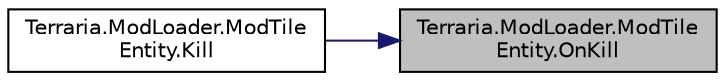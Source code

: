 digraph "Terraria.ModLoader.ModTileEntity.OnKill"
{
 // LATEX_PDF_SIZE
  edge [fontname="Helvetica",fontsize="10",labelfontname="Helvetica",labelfontsize="10"];
  node [fontname="Helvetica",fontsize="10",shape=record];
  rankdir="RL";
  Node1 [label="Terraria.ModLoader.ModTile\lEntity.OnKill",height=0.2,width=0.4,color="black", fillcolor="grey75", style="filled", fontcolor="black",tooltip="This method only gets called in the Kill method. If you plan to use that, you can put code here to ma..."];
  Node1 -> Node2 [dir="back",color="midnightblue",fontsize="10",style="solid",fontname="Helvetica"];
  Node2 [label="Terraria.ModLoader.ModTile\lEntity.Kill",height=0.2,width=0.4,color="black", fillcolor="white", style="filled",URL="$class_terraria_1_1_mod_loader_1_1_mod_tile_entity.html#aec3cee3a57bbd5c80de025bc6cabda96",tooltip="A helper method that removes this kind of tile entity from the given coordinates for you."];
}
